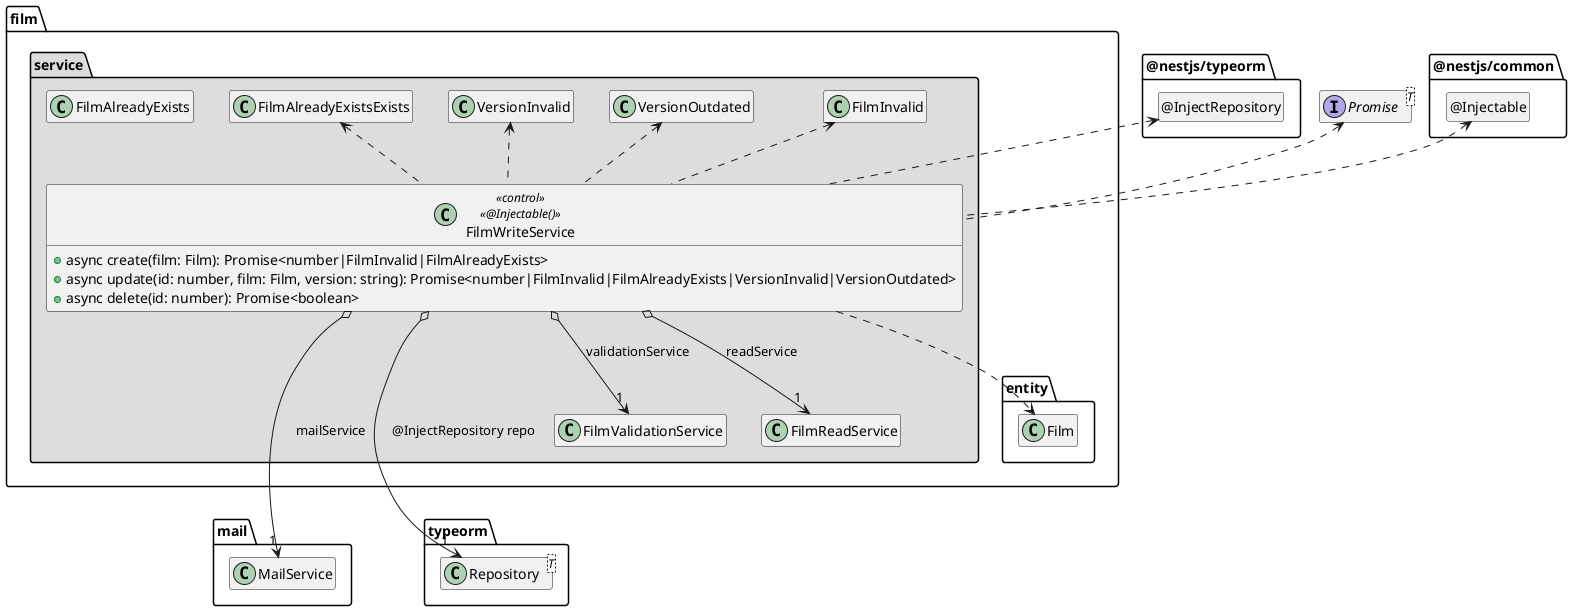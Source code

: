 ' Preview durch <Alt>d

@startuml Anwendungskern

interface Promise<T>

package @nestjs/common {
  class "@Injectable" as Injectable
  hide Injectable circle
}

package typeorm {
  class Repository<T>
}

package @nestjs/typeorm {
  class "@InjectRepository" as InjectRepository
  hide InjectRepository circle
}

package mail {
  class MailService
}

package film {
  package entity {
    class Film
  }

  package service #DDDDDD {
    class FilmInvalid
    class FilmAlreadyExists
    class VersionInvalid
    class VersionOutdated

    class FilmWriteService << control >> <<@Injectable()>> {
      + async create(film: Film): Promise<number|FilmInvalid|FilmAlreadyExists>
      + async update(id: number, film: Film, version: string): Promise<number|FilmInvalid|FilmAlreadyExists|VersionInvalid|VersionOutdated>
      + async delete(id: number): Promise<boolean>
    }

    FilmWriteService o--> "1" FilmValidationService: validationService
    FilmWriteService o--> "1" FilmReadService: readService
    FilmWriteService o--> "1" Repository: @InjectRepository repo
    FilmWriteService o--> "1" MailService: mailService

    FilmWriteService .up.> Injectable
    FilmWriteService .up.> InjectRepository

    FilmWriteService .up.> Promise
    FilmWriteService ..> Film
    FilmWriteService .up.> FilmInvalid
    FilmWriteService .up.> FilmAlreadyExistsExists
    FilmWriteService .up.> VersionInvalid
    FilmWriteService .up.> VersionOutdated

    FilmInvalid .up[hidden].> Film
    Film .up[hidden].> Promise
    Film .up[hidden].> Injectable
    Film .up[hidden].> InjectRepository
    FilmValidationService .[hidden].> Repository
    FilmValidationService .[hidden].> MailService
  }
}

hide empty members



@enduml
